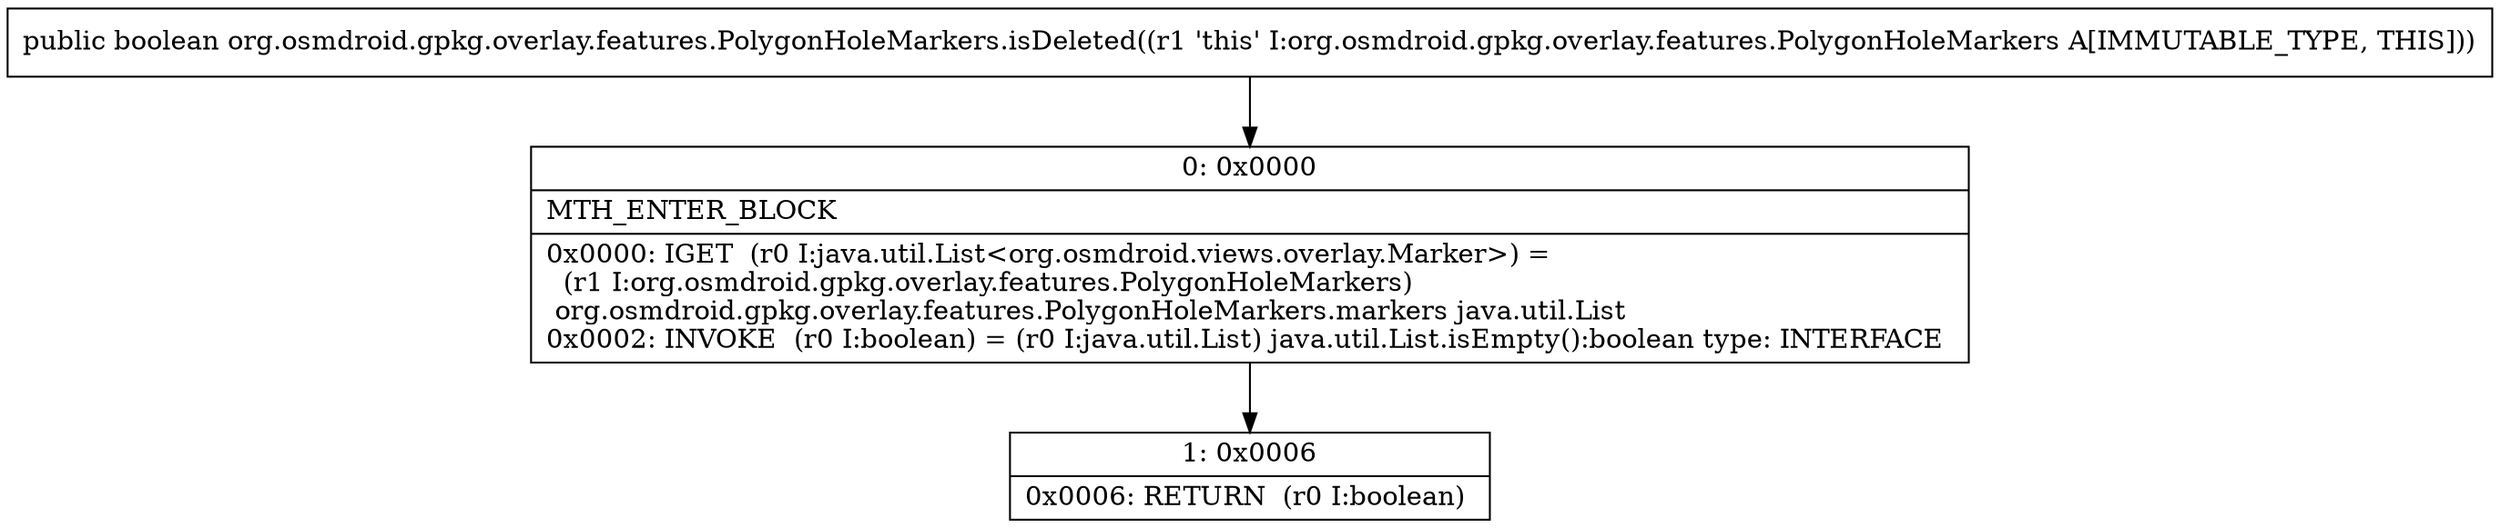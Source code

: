 digraph "CFG fororg.osmdroid.gpkg.overlay.features.PolygonHoleMarkers.isDeleted()Z" {
Node_0 [shape=record,label="{0\:\ 0x0000|MTH_ENTER_BLOCK\l|0x0000: IGET  (r0 I:java.util.List\<org.osmdroid.views.overlay.Marker\>) = \l  (r1 I:org.osmdroid.gpkg.overlay.features.PolygonHoleMarkers)\l org.osmdroid.gpkg.overlay.features.PolygonHoleMarkers.markers java.util.List \l0x0002: INVOKE  (r0 I:boolean) = (r0 I:java.util.List) java.util.List.isEmpty():boolean type: INTERFACE \l}"];
Node_1 [shape=record,label="{1\:\ 0x0006|0x0006: RETURN  (r0 I:boolean) \l}"];
MethodNode[shape=record,label="{public boolean org.osmdroid.gpkg.overlay.features.PolygonHoleMarkers.isDeleted((r1 'this' I:org.osmdroid.gpkg.overlay.features.PolygonHoleMarkers A[IMMUTABLE_TYPE, THIS])) }"];
MethodNode -> Node_0;
Node_0 -> Node_1;
}

